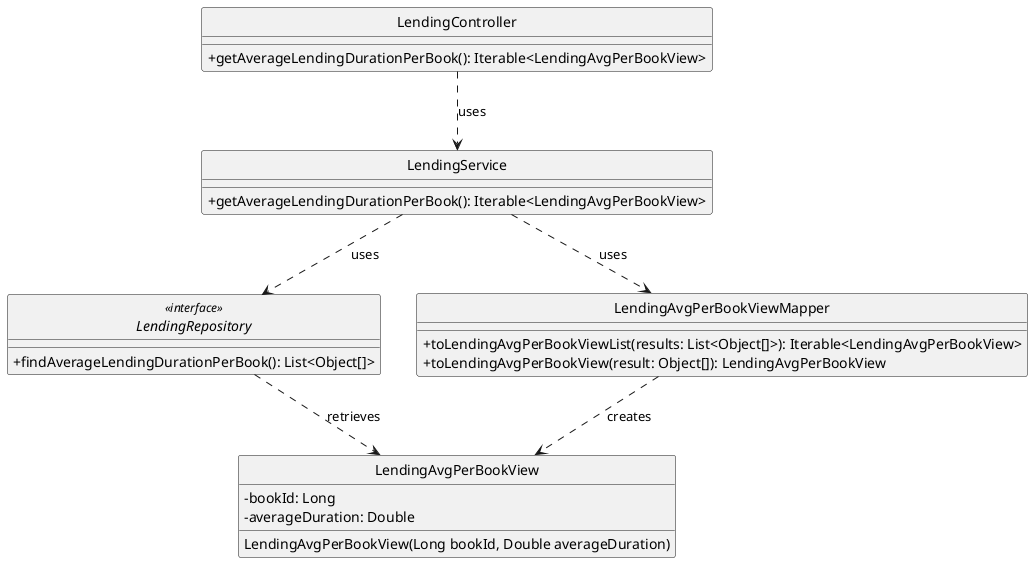 @startuml
hide circle
skinparam classAttributeIconSize 0

class LendingController {
    + getAverageLendingDurationPerBook(): Iterable<LendingAvgPerBookView>
}

class LendingService {
    + getAverageLendingDurationPerBook(): Iterable<LendingAvgPerBookView>
}

interface LendingRepository <<interface>> {
    + findAverageLendingDurationPerBook(): List<Object[]>
}

class LendingAvgPerBookViewMapper {
    + toLendingAvgPerBookViewList(results: List<Object[]>): Iterable<LendingAvgPerBookView>
    + toLendingAvgPerBookView(result: Object[]): LendingAvgPerBookView
}

class LendingAvgPerBookView {
    - bookId: Long
    - averageDuration: Double
    LendingAvgPerBookView(Long bookId, Double averageDuration)
}

LendingController ..> LendingService : uses
LendingService ..> LendingRepository : uses
LendingService ..> LendingAvgPerBookViewMapper : uses
LendingAvgPerBookViewMapper ..> LendingAvgPerBookView : creates
LendingRepository ..> LendingAvgPerBookView : retrieves

@enduml
